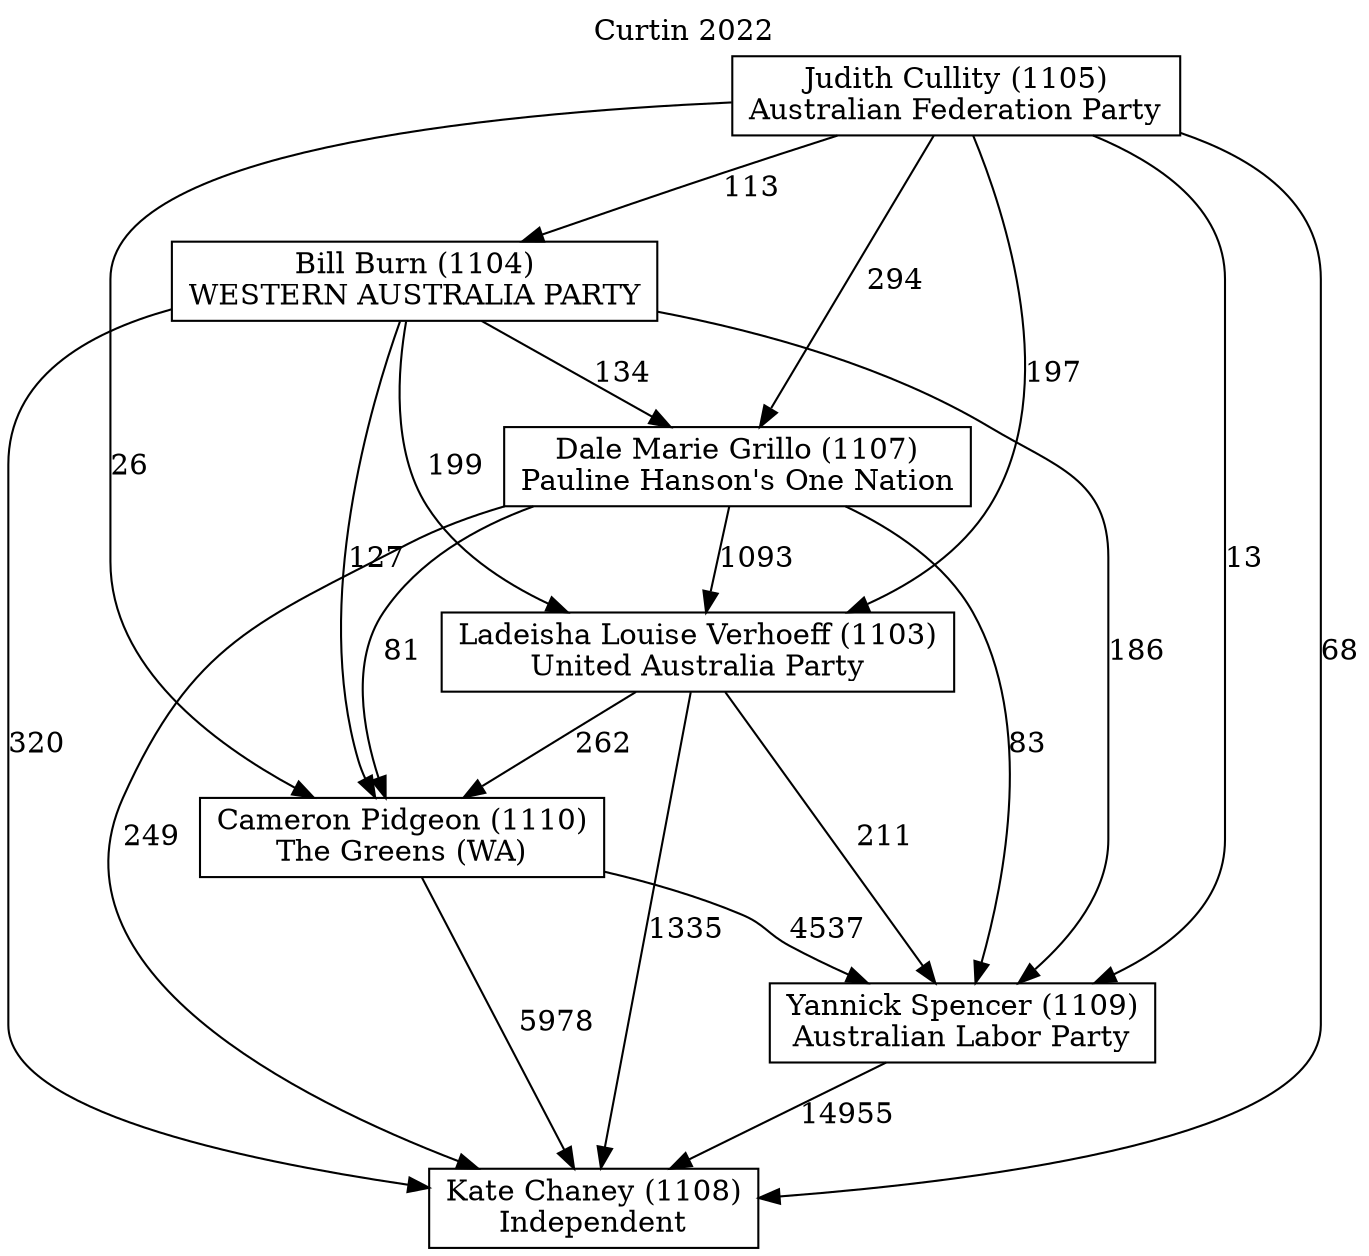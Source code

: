 // House preference flow
digraph "Kate Chaney (1108)_Curtin_2022" {
	graph [label="Curtin 2022" labelloc=t mclimit=10]
	node [shape=box]
	"Bill Burn (1104)" [label="Bill Burn (1104)
WESTERN AUSTRALIA PARTY"]
	"Cameron Pidgeon (1110)" [label="Cameron Pidgeon (1110)
The Greens (WA)"]
	"Dale Marie Grillo (1107)" [label="Dale Marie Grillo (1107)
Pauline Hanson's One Nation"]
	"Judith Cullity (1105)" [label="Judith Cullity (1105)
Australian Federation Party"]
	"Kate Chaney (1108)" [label="Kate Chaney (1108)
Independent"]
	"Ladeisha Louise Verhoeff (1103)" [label="Ladeisha Louise Verhoeff (1103)
United Australia Party"]
	"Yannick Spencer (1109)" [label="Yannick Spencer (1109)
Australian Labor Party"]
	"Bill Burn (1104)" -> "Cameron Pidgeon (1110)" [label=127]
	"Bill Burn (1104)" -> "Dale Marie Grillo (1107)" [label=134]
	"Bill Burn (1104)" -> "Kate Chaney (1108)" [label=320]
	"Bill Burn (1104)" -> "Ladeisha Louise Verhoeff (1103)" [label=199]
	"Bill Burn (1104)" -> "Yannick Spencer (1109)" [label=186]
	"Cameron Pidgeon (1110)" -> "Kate Chaney (1108)" [label=5978]
	"Cameron Pidgeon (1110)" -> "Yannick Spencer (1109)" [label=4537]
	"Dale Marie Grillo (1107)" -> "Cameron Pidgeon (1110)" [label=81]
	"Dale Marie Grillo (1107)" -> "Kate Chaney (1108)" [label=249]
	"Dale Marie Grillo (1107)" -> "Ladeisha Louise Verhoeff (1103)" [label=1093]
	"Dale Marie Grillo (1107)" -> "Yannick Spencer (1109)" [label=83]
	"Judith Cullity (1105)" -> "Bill Burn (1104)" [label=113]
	"Judith Cullity (1105)" -> "Cameron Pidgeon (1110)" [label=26]
	"Judith Cullity (1105)" -> "Dale Marie Grillo (1107)" [label=294]
	"Judith Cullity (1105)" -> "Kate Chaney (1108)" [label=68]
	"Judith Cullity (1105)" -> "Ladeisha Louise Verhoeff (1103)" [label=197]
	"Judith Cullity (1105)" -> "Yannick Spencer (1109)" [label=13]
	"Ladeisha Louise Verhoeff (1103)" -> "Cameron Pidgeon (1110)" [label=262]
	"Ladeisha Louise Verhoeff (1103)" -> "Kate Chaney (1108)" [label=1335]
	"Ladeisha Louise Verhoeff (1103)" -> "Yannick Spencer (1109)" [label=211]
	"Yannick Spencer (1109)" -> "Kate Chaney (1108)" [label=14955]
}
